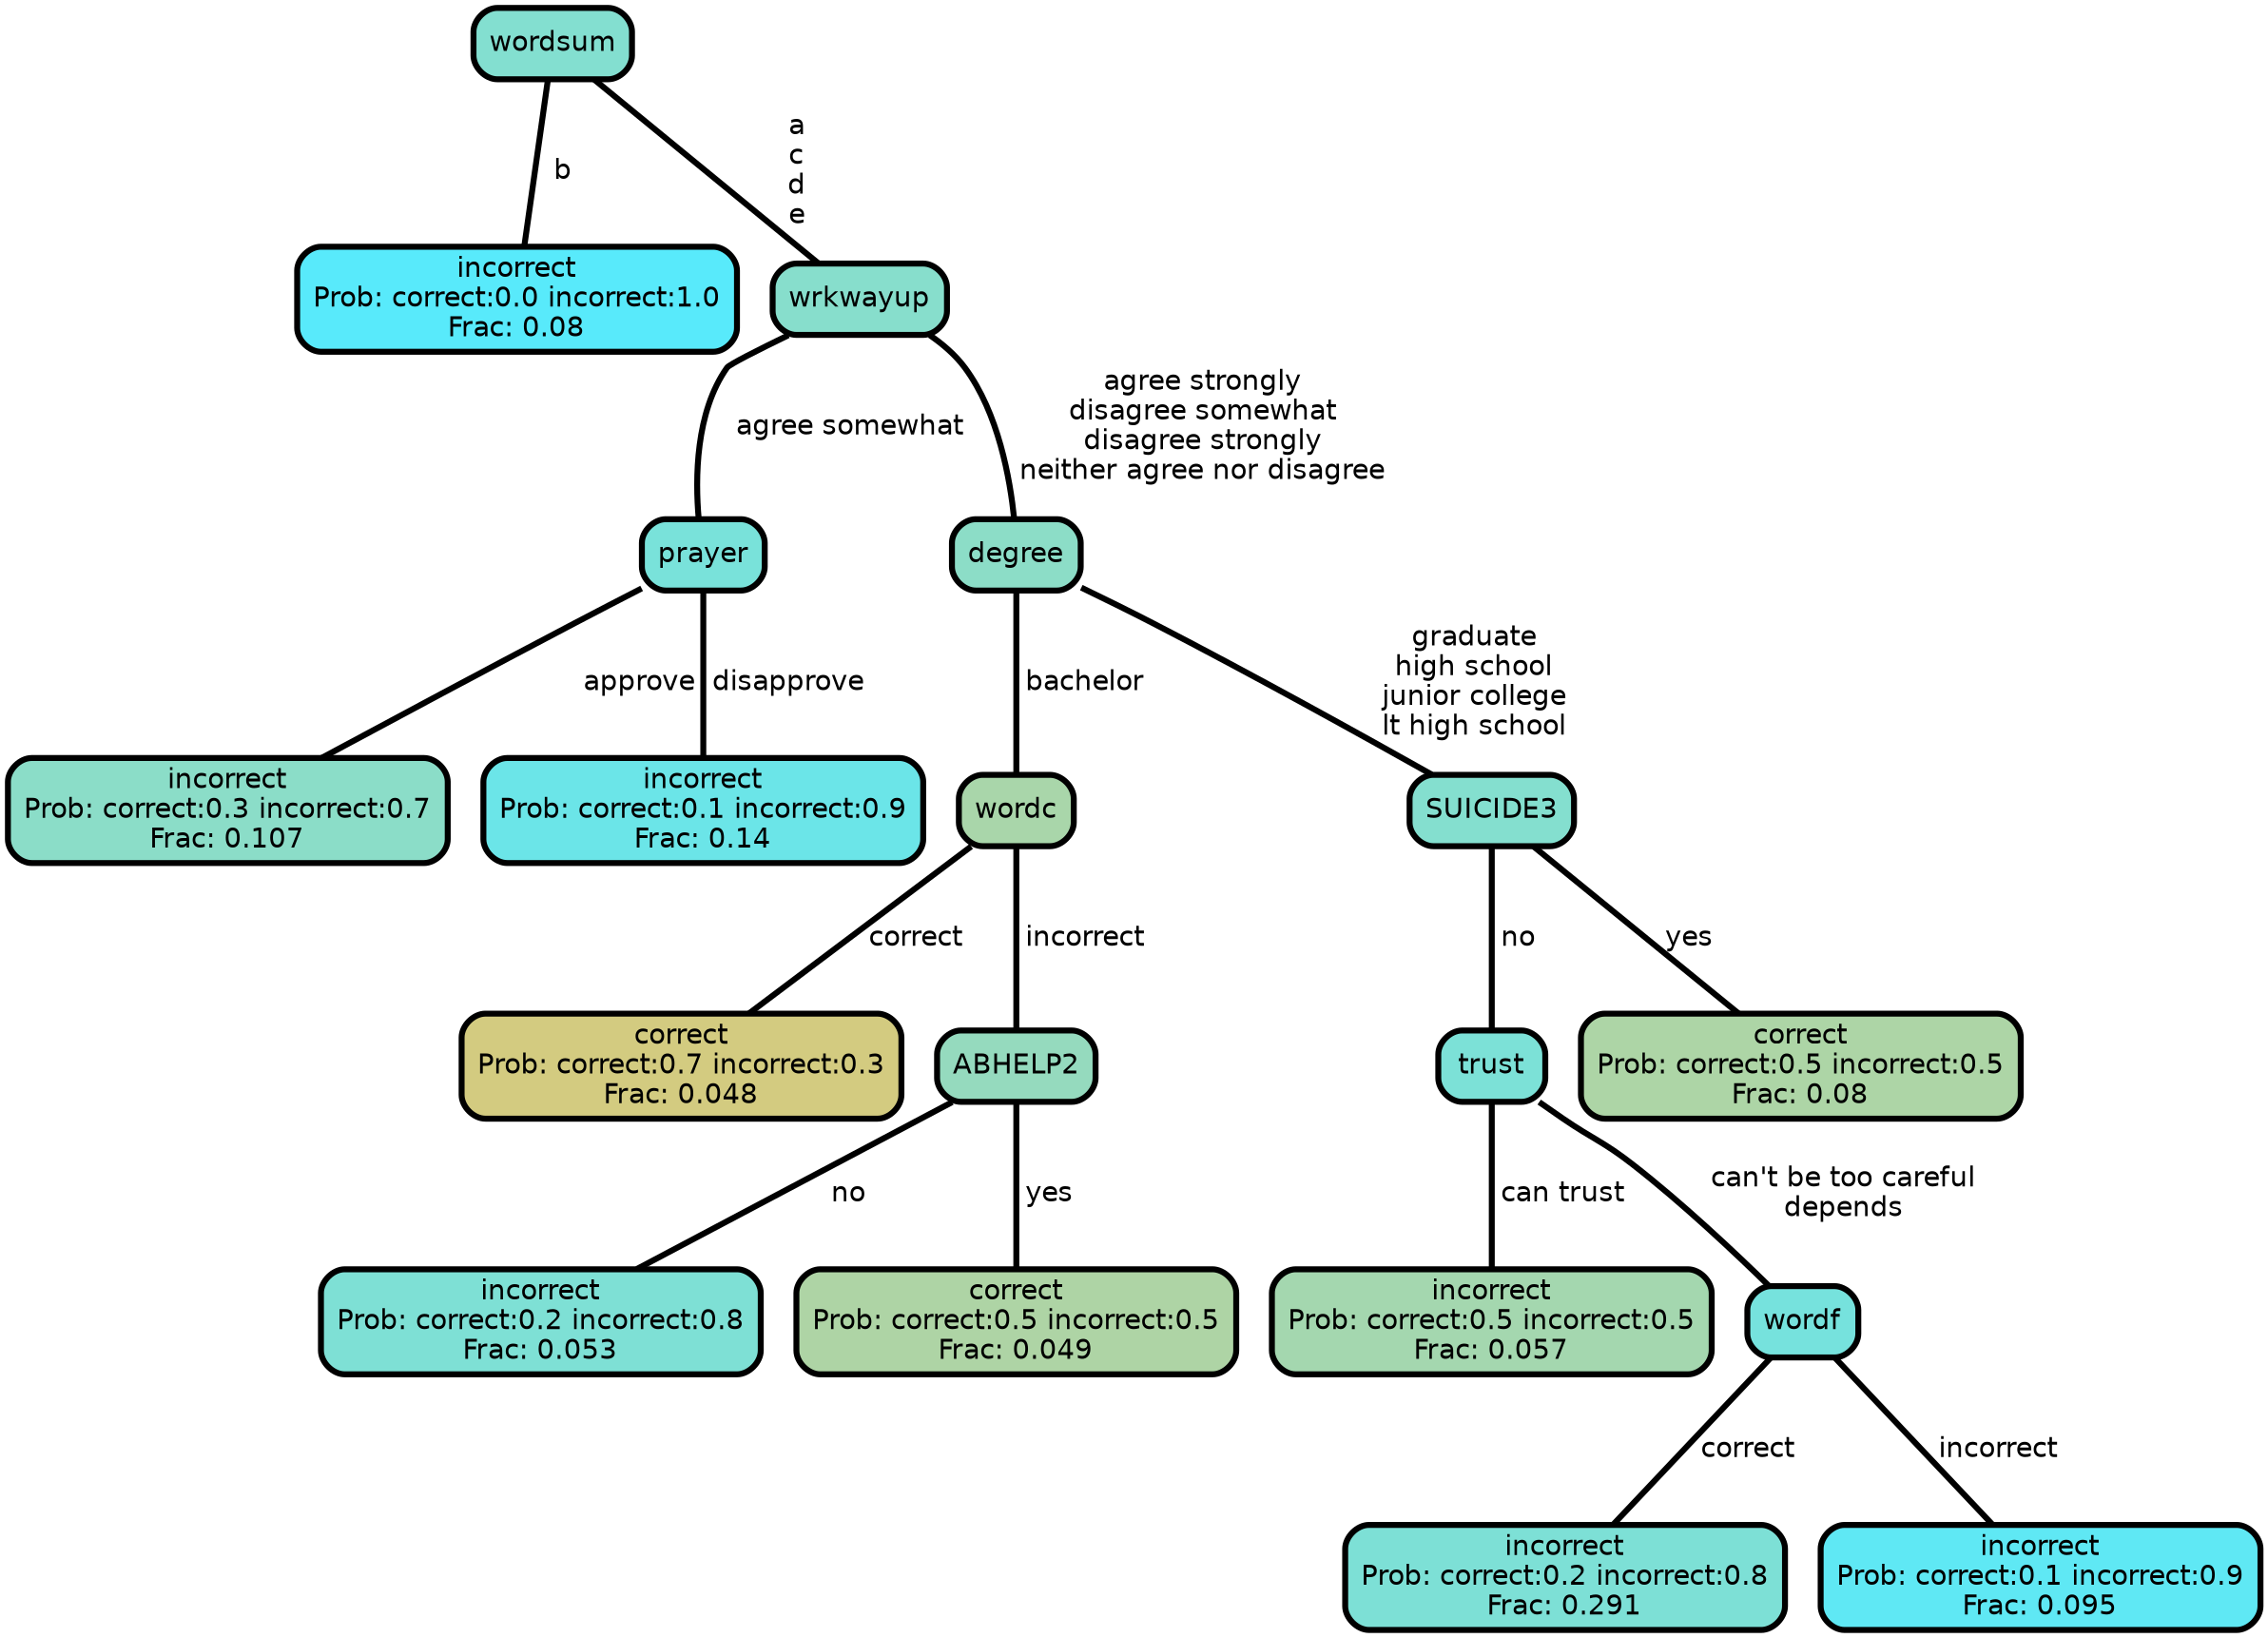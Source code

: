 graph Tree {
node [shape=box, style="filled, rounded",color="black",penwidth="3",fontcolor="black",                 fontname=helvetica] ;
graph [ranksep="0 equally", splines=straight,                 bgcolor=transparent, dpi=200] ;
edge [fontname=helvetica, color=black] ;
0 [label="incorrect
Prob: correct:0.0 incorrect:1.0
Frac: 0.08", fillcolor="#58eafb"] ;
1 [label="wordsum", fillcolor="#83dfd0"] ;
2 [label="incorrect
Prob: correct:0.3 incorrect:0.7
Frac: 0.107", fillcolor="#8bddc8"] ;
3 [label="prayer", fillcolor="#79e2da"] ;
4 [label="incorrect
Prob: correct:0.1 incorrect:0.9
Frac: 0.14", fillcolor="#6be5e8"] ;
5 [label="wrkwayup", fillcolor="#87decc"] ;
6 [label="correct
Prob: correct:0.7 incorrect:0.3
Frac: 0.048", fillcolor="#d3cb80"] ;
7 [label="wordc", fillcolor="#a9d6aa"] ;
8 [label="incorrect
Prob: correct:0.2 incorrect:0.8
Frac: 0.053", fillcolor="#7ee0d5"] ;
9 [label="ABHELP2", fillcolor="#95dabe"] ;
10 [label="correct
Prob: correct:0.5 incorrect:0.5
Frac: 0.049", fillcolor="#aed4a5"] ;
11 [label="degree", fillcolor="#8cddc7"] ;
12 [label="incorrect
Prob: correct:0.5 incorrect:0.5
Frac: 0.057", fillcolor="#a4d7af"] ;
13 [label="trust", fillcolor="#7ce1d7"] ;
14 [label="incorrect
Prob: correct:0.2 incorrect:0.8
Frac: 0.291", fillcolor="#7de0d6"] ;
15 [label="wordf", fillcolor="#76e2dd"] ;
16 [label="incorrect
Prob: correct:0.1 incorrect:0.9
Frac: 0.095", fillcolor="#5fe8f4"] ;
17 [label="SUICIDE3", fillcolor="#84dfcf"] ;
18 [label="correct
Prob: correct:0.5 incorrect:0.5
Frac: 0.08", fillcolor="#add5a6"] ;
1 -- 0 [label=" b",penwidth=3] ;
1 -- 5 [label=" a\n c\n d\n e",penwidth=3] ;
3 -- 2 [label=" approve",penwidth=3] ;
3 -- 4 [label=" disapprove",penwidth=3] ;
5 -- 3 [label=" agree somewhat",penwidth=3] ;
5 -- 11 [label=" agree strongly\n disagree somewhat\n disagree strongly\n neither agree nor disagree",penwidth=3] ;
7 -- 6 [label=" correct",penwidth=3] ;
7 -- 9 [label=" incorrect",penwidth=3] ;
9 -- 8 [label=" no",penwidth=3] ;
9 -- 10 [label=" yes",penwidth=3] ;
11 -- 7 [label=" bachelor",penwidth=3] ;
11 -- 17 [label=" graduate\n high school\n junior college\n lt high school",penwidth=3] ;
13 -- 12 [label=" can trust",penwidth=3] ;
13 -- 15 [label=" can't be too careful\n depends",penwidth=3] ;
15 -- 14 [label=" correct",penwidth=3] ;
15 -- 16 [label=" incorrect",penwidth=3] ;
17 -- 13 [label=" no",penwidth=3] ;
17 -- 18 [label=" yes",penwidth=3] ;
{rank = same;}}